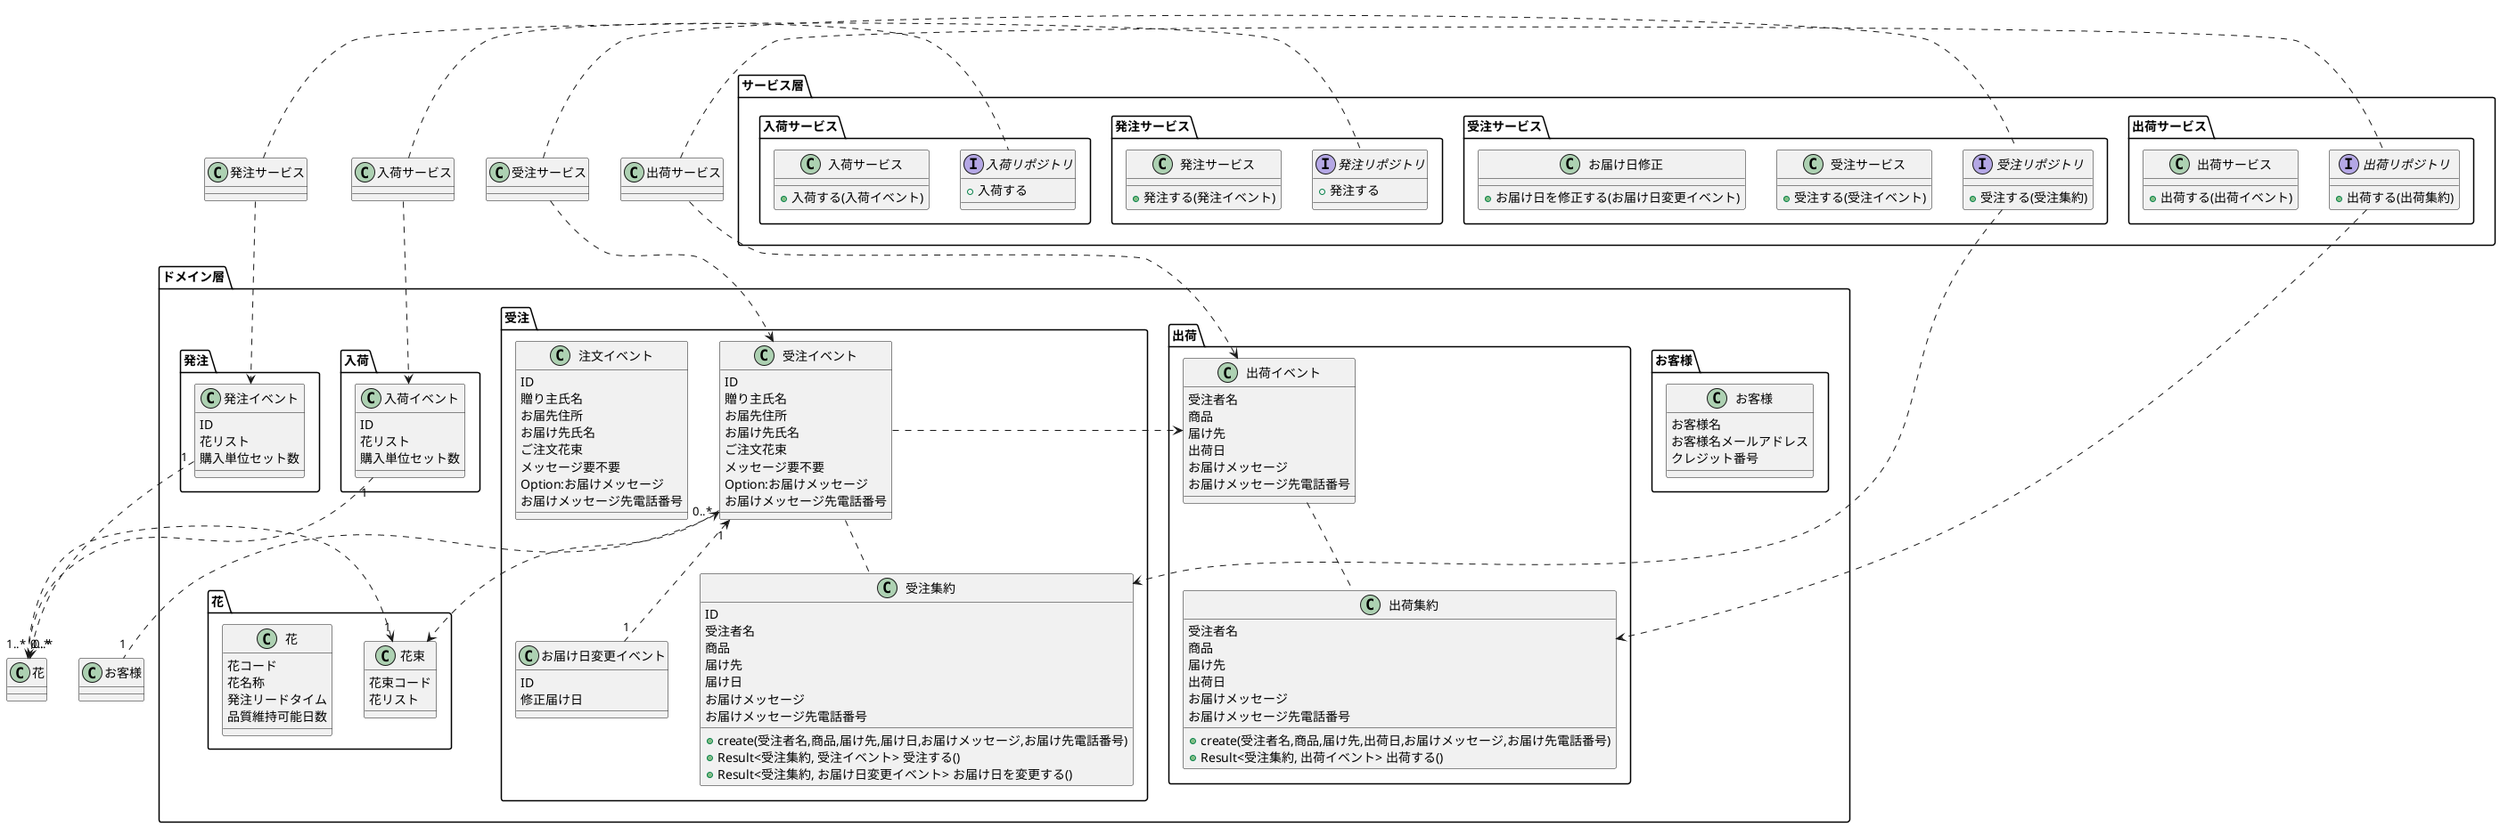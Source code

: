 @startuml "florist"

package サービス層 {
  package 受注サービス {
    class 受注サービス {
      + 受注する(受注イベント)
    }
    interface 受注リポジトリ {
      + 受注する(受注集約)
    }
    class お届け日修正 {
      + お届け日を修正する(お届け日変更イベント)
    }
  }
  package 出荷サービス {
    class 出荷サービス {
      + 出荷する(出荷イベント)
    }
    interface 出荷リポジトリ {
      + 出荷する(出荷集約)
    }
  }
  package 発注サービス {
    class 発注サービス {
      + 発注する(発注イベント)
    }
    interface 発注リポジトリ {
      + 発注する
    }
  }
  package 入荷サービス {
    class 入荷サービス {
      + 入荷する(入荷イベント)
    }
    interface 入荷リポジトリ {
      + 入荷する
    }
  }
}

package ドメイン層 {
  package 花 {
    class 花束 {
      花束コード
      花リスト
    }

    class 花 {
      花コード
      花名称
      発注リードタイム
      品質維持可能日数
    }
  }

  package お客様 {
    class お客様 {
      お客様名
      お客様名メールアドレス
      クレジット番号
    }
  }

  package 受注 {

    class 注文イベント {
      ID
      贈り主氏名
      お届先住所
      お届け先氏名
      ご注文花束
      メッセージ要不要
      Option:お届けメッセージ
      お届けメッセージ先電話番号
    }

    class 受注イベント {
      ID
      贈り主氏名
      お届先住所
      お届け先氏名
      ご注文花束
      メッセージ要不要
      Option:お届けメッセージ
      お届けメッセージ先電話番号
    }

    class お届け日変更イベント {
      ID
      修正届け日
    }

    class 受注集約 {
      ID
      受注者名
      商品
      届け先
      届け日
      お届けメッセージ
      お届けメッセージ先電話番号
      + create(受注者名,商品,届け先,届け日,お届けメッセージ,お届け先電話番号)
      + Result<受注集約, 受注イベント> 受注する()
      + Result<受注集約, お届け日変更イベント> お届け日を変更する()
    }
  }

  package 出荷 {
    class 出荷イベント {
      受注者名
      商品
      届け先
      出荷日 
      お届けメッセージ
      お届けメッセージ先電話番号
    }

    class 出荷集約 {
      受注者名
      商品
      届け先
      出荷日
      お届けメッセージ
      お届けメッセージ先電話番号
      + create(受注者名,商品,届け先,出荷日,お届けメッセージ,お届け先電話番号)
      + Result<受注集約, 出荷イベント> 出荷する()
    }
  }

  package 発注 {
    class 発注イベント {
      ID
      花リスト
      購入単位セット数
    }
  }

  package 入荷 {
    class 入荷イベント {
      ID
      花リスト
      購入単位セット数
    }
  }
}

花 "1..*" ..l> "1" 花束
受注イベント ..d> 花束

お届け日変更イベント "1" ..u> "1" 受注イベント
お客様 "1" ..u> "0..*" 受注イベント
受注イベント ..r> 出荷イベント
受注イベント .. 受注集約
出荷イベント .. 出荷集約
発注イベント "1" ..> "0..*" 花
入荷イベント "1" ..> "0..*" 花

受注サービス ..d> 受注イベント
受注サービス ..r 受注リポジトリ
受注リポジトリ ..d> 受注集約
出荷サービス ..d> 出荷イベント
出荷サービス ..r 出荷リポジトリ
出荷リポジトリ ..d> 出荷集約
発注サービス ..d> 発注イベント
発注サービス ..r 発注リポジトリ
入荷サービス ..d> 入荷イベント
入荷サービス ..r 入荷リポジトリ
@enduml